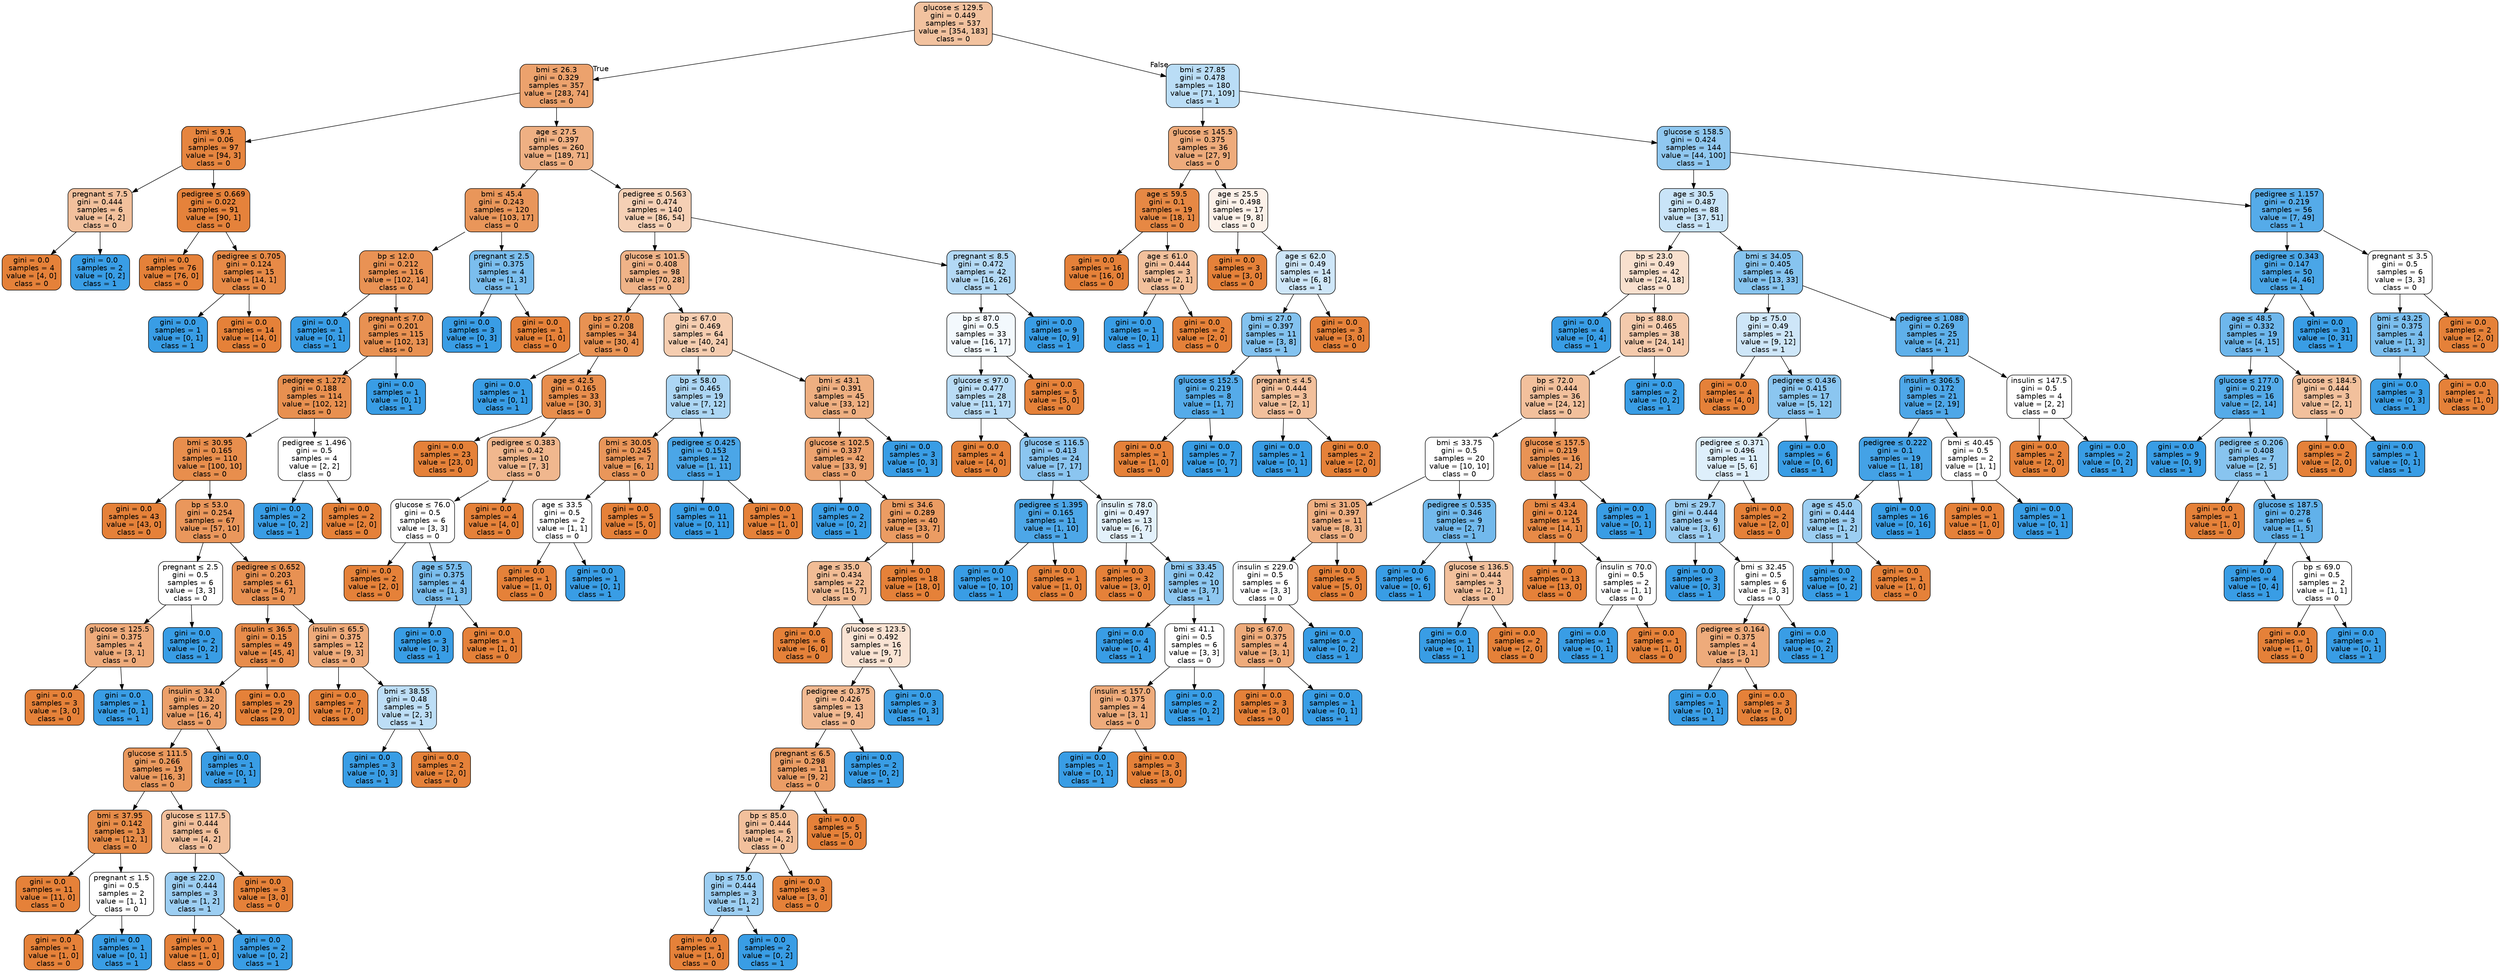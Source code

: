 digraph Tree {
node [shape=box, style="filled, rounded", color="black", fontname=helvetica] ;
edge [fontname=helvetica] ;
0 [label=<glucose &le; 129.5<br/>gini = 0.449<br/>samples = 537<br/>value = [354, 183]<br/>class = 0>, fillcolor="#f2c29f"] ;
1 [label=<bmi &le; 26.3<br/>gini = 0.329<br/>samples = 357<br/>value = [283, 74]<br/>class = 0>, fillcolor="#eca26d"] ;
0 -> 1 [labeldistance=2.5, labelangle=45, headlabel="True"] ;
2 [label=<bmi &le; 9.1<br/>gini = 0.06<br/>samples = 97<br/>value = [94, 3]<br/>class = 0>, fillcolor="#e6853f"] ;
1 -> 2 ;
3 [label=<pregnant &le; 7.5<br/>gini = 0.444<br/>samples = 6<br/>value = [4, 2]<br/>class = 0>, fillcolor="#f2c09c"] ;
2 -> 3 ;
4 [label=<gini = 0.0<br/>samples = 4<br/>value = [4, 0]<br/>class = 0>, fillcolor="#e58139"] ;
3 -> 4 ;
5 [label=<gini = 0.0<br/>samples = 2<br/>value = [0, 2]<br/>class = 1>, fillcolor="#399de5"] ;
3 -> 5 ;
6 [label=<pedigree &le; 0.669<br/>gini = 0.022<br/>samples = 91<br/>value = [90, 1]<br/>class = 0>, fillcolor="#e5823b"] ;
2 -> 6 ;
7 [label=<gini = 0.0<br/>samples = 76<br/>value = [76, 0]<br/>class = 0>, fillcolor="#e58139"] ;
6 -> 7 ;
8 [label=<pedigree &le; 0.705<br/>gini = 0.124<br/>samples = 15<br/>value = [14, 1]<br/>class = 0>, fillcolor="#e78a47"] ;
6 -> 8 ;
9 [label=<gini = 0.0<br/>samples = 1<br/>value = [0, 1]<br/>class = 1>, fillcolor="#399de5"] ;
8 -> 9 ;
10 [label=<gini = 0.0<br/>samples = 14<br/>value = [14, 0]<br/>class = 0>, fillcolor="#e58139"] ;
8 -> 10 ;
11 [label=<age &le; 27.5<br/>gini = 0.397<br/>samples = 260<br/>value = [189, 71]<br/>class = 0>, fillcolor="#efb083"] ;
1 -> 11 ;
12 [label=<bmi &le; 45.4<br/>gini = 0.243<br/>samples = 120<br/>value = [103, 17]<br/>class = 0>, fillcolor="#e9965a"] ;
11 -> 12 ;
13 [label=<bp &le; 12.0<br/>gini = 0.212<br/>samples = 116<br/>value = [102, 14]<br/>class = 0>, fillcolor="#e99254"] ;
12 -> 13 ;
14 [label=<gini = 0.0<br/>samples = 1<br/>value = [0, 1]<br/>class = 1>, fillcolor="#399de5"] ;
13 -> 14 ;
15 [label=<pregnant &le; 7.0<br/>gini = 0.201<br/>samples = 115<br/>value = [102, 13]<br/>class = 0>, fillcolor="#e89152"] ;
13 -> 15 ;
16 [label=<pedigree &le; 1.272<br/>gini = 0.188<br/>samples = 114<br/>value = [102, 12]<br/>class = 0>, fillcolor="#e89050"] ;
15 -> 16 ;
17 [label=<bmi &le; 30.95<br/>gini = 0.165<br/>samples = 110<br/>value = [100, 10]<br/>class = 0>, fillcolor="#e88e4d"] ;
16 -> 17 ;
18 [label=<gini = 0.0<br/>samples = 43<br/>value = [43, 0]<br/>class = 0>, fillcolor="#e58139"] ;
17 -> 18 ;
19 [label=<bp &le; 53.0<br/>gini = 0.254<br/>samples = 67<br/>value = [57, 10]<br/>class = 0>, fillcolor="#ea975c"] ;
17 -> 19 ;
20 [label=<pregnant &le; 2.5<br/>gini = 0.5<br/>samples = 6<br/>value = [3, 3]<br/>class = 0>, fillcolor="#ffffff"] ;
19 -> 20 ;
21 [label=<glucose &le; 125.5<br/>gini = 0.375<br/>samples = 4<br/>value = [3, 1]<br/>class = 0>, fillcolor="#eeab7b"] ;
20 -> 21 ;
22 [label=<gini = 0.0<br/>samples = 3<br/>value = [3, 0]<br/>class = 0>, fillcolor="#e58139"] ;
21 -> 22 ;
23 [label=<gini = 0.0<br/>samples = 1<br/>value = [0, 1]<br/>class = 1>, fillcolor="#399de5"] ;
21 -> 23 ;
24 [label=<gini = 0.0<br/>samples = 2<br/>value = [0, 2]<br/>class = 1>, fillcolor="#399de5"] ;
20 -> 24 ;
25 [label=<pedigree &le; 0.652<br/>gini = 0.203<br/>samples = 61<br/>value = [54, 7]<br/>class = 0>, fillcolor="#e89153"] ;
19 -> 25 ;
26 [label=<insulin &le; 36.5<br/>gini = 0.15<br/>samples = 49<br/>value = [45, 4]<br/>class = 0>, fillcolor="#e78c4b"] ;
25 -> 26 ;
27 [label=<insulin &le; 34.0<br/>gini = 0.32<br/>samples = 20<br/>value = [16, 4]<br/>class = 0>, fillcolor="#eca06a"] ;
26 -> 27 ;
28 [label=<glucose &le; 111.5<br/>gini = 0.266<br/>samples = 19<br/>value = [16, 3]<br/>class = 0>, fillcolor="#ea995e"] ;
27 -> 28 ;
29 [label=<bmi &le; 37.95<br/>gini = 0.142<br/>samples = 13<br/>value = [12, 1]<br/>class = 0>, fillcolor="#e78c49"] ;
28 -> 29 ;
30 [label=<gini = 0.0<br/>samples = 11<br/>value = [11, 0]<br/>class = 0>, fillcolor="#e58139"] ;
29 -> 30 ;
31 [label=<pregnant &le; 1.5<br/>gini = 0.5<br/>samples = 2<br/>value = [1, 1]<br/>class = 0>, fillcolor="#ffffff"] ;
29 -> 31 ;
32 [label=<gini = 0.0<br/>samples = 1<br/>value = [1, 0]<br/>class = 0>, fillcolor="#e58139"] ;
31 -> 32 ;
33 [label=<gini = 0.0<br/>samples = 1<br/>value = [0, 1]<br/>class = 1>, fillcolor="#399de5"] ;
31 -> 33 ;
34 [label=<glucose &le; 117.5<br/>gini = 0.444<br/>samples = 6<br/>value = [4, 2]<br/>class = 0>, fillcolor="#f2c09c"] ;
28 -> 34 ;
35 [label=<age &le; 22.0<br/>gini = 0.444<br/>samples = 3<br/>value = [1, 2]<br/>class = 1>, fillcolor="#9ccef2"] ;
34 -> 35 ;
36 [label=<gini = 0.0<br/>samples = 1<br/>value = [1, 0]<br/>class = 0>, fillcolor="#e58139"] ;
35 -> 36 ;
37 [label=<gini = 0.0<br/>samples = 2<br/>value = [0, 2]<br/>class = 1>, fillcolor="#399de5"] ;
35 -> 37 ;
38 [label=<gini = 0.0<br/>samples = 3<br/>value = [3, 0]<br/>class = 0>, fillcolor="#e58139"] ;
34 -> 38 ;
39 [label=<gini = 0.0<br/>samples = 1<br/>value = [0, 1]<br/>class = 1>, fillcolor="#399de5"] ;
27 -> 39 ;
40 [label=<gini = 0.0<br/>samples = 29<br/>value = [29, 0]<br/>class = 0>, fillcolor="#e58139"] ;
26 -> 40 ;
41 [label=<insulin &le; 65.5<br/>gini = 0.375<br/>samples = 12<br/>value = [9, 3]<br/>class = 0>, fillcolor="#eeab7b"] ;
25 -> 41 ;
42 [label=<gini = 0.0<br/>samples = 7<br/>value = [7, 0]<br/>class = 0>, fillcolor="#e58139"] ;
41 -> 42 ;
43 [label=<bmi &le; 38.55<br/>gini = 0.48<br/>samples = 5<br/>value = [2, 3]<br/>class = 1>, fillcolor="#bddef6"] ;
41 -> 43 ;
44 [label=<gini = 0.0<br/>samples = 3<br/>value = [0, 3]<br/>class = 1>, fillcolor="#399de5"] ;
43 -> 44 ;
45 [label=<gini = 0.0<br/>samples = 2<br/>value = [2, 0]<br/>class = 0>, fillcolor="#e58139"] ;
43 -> 45 ;
46 [label=<pedigree &le; 1.496<br/>gini = 0.5<br/>samples = 4<br/>value = [2, 2]<br/>class = 0>, fillcolor="#ffffff"] ;
16 -> 46 ;
47 [label=<gini = 0.0<br/>samples = 2<br/>value = [0, 2]<br/>class = 1>, fillcolor="#399de5"] ;
46 -> 47 ;
48 [label=<gini = 0.0<br/>samples = 2<br/>value = [2, 0]<br/>class = 0>, fillcolor="#e58139"] ;
46 -> 48 ;
49 [label=<gini = 0.0<br/>samples = 1<br/>value = [0, 1]<br/>class = 1>, fillcolor="#399de5"] ;
15 -> 49 ;
50 [label=<pregnant &le; 2.5<br/>gini = 0.375<br/>samples = 4<br/>value = [1, 3]<br/>class = 1>, fillcolor="#7bbeee"] ;
12 -> 50 ;
51 [label=<gini = 0.0<br/>samples = 3<br/>value = [0, 3]<br/>class = 1>, fillcolor="#399de5"] ;
50 -> 51 ;
52 [label=<gini = 0.0<br/>samples = 1<br/>value = [1, 0]<br/>class = 0>, fillcolor="#e58139"] ;
50 -> 52 ;
53 [label=<pedigree &le; 0.563<br/>gini = 0.474<br/>samples = 140<br/>value = [86, 54]<br/>class = 0>, fillcolor="#f5d0b5"] ;
11 -> 53 ;
54 [label=<glucose &le; 101.5<br/>gini = 0.408<br/>samples = 98<br/>value = [70, 28]<br/>class = 0>, fillcolor="#efb388"] ;
53 -> 54 ;
55 [label=<bp &le; 27.0<br/>gini = 0.208<br/>samples = 34<br/>value = [30, 4]<br/>class = 0>, fillcolor="#e89253"] ;
54 -> 55 ;
56 [label=<gini = 0.0<br/>samples = 1<br/>value = [0, 1]<br/>class = 1>, fillcolor="#399de5"] ;
55 -> 56 ;
57 [label=<age &le; 42.5<br/>gini = 0.165<br/>samples = 33<br/>value = [30, 3]<br/>class = 0>, fillcolor="#e88e4d"] ;
55 -> 57 ;
58 [label=<gini = 0.0<br/>samples = 23<br/>value = [23, 0]<br/>class = 0>, fillcolor="#e58139"] ;
57 -> 58 ;
59 [label=<pedigree &le; 0.383<br/>gini = 0.42<br/>samples = 10<br/>value = [7, 3]<br/>class = 0>, fillcolor="#f0b78e"] ;
57 -> 59 ;
60 [label=<glucose &le; 76.0<br/>gini = 0.5<br/>samples = 6<br/>value = [3, 3]<br/>class = 0>, fillcolor="#ffffff"] ;
59 -> 60 ;
61 [label=<gini = 0.0<br/>samples = 2<br/>value = [2, 0]<br/>class = 0>, fillcolor="#e58139"] ;
60 -> 61 ;
62 [label=<age &le; 57.5<br/>gini = 0.375<br/>samples = 4<br/>value = [1, 3]<br/>class = 1>, fillcolor="#7bbeee"] ;
60 -> 62 ;
63 [label=<gini = 0.0<br/>samples = 3<br/>value = [0, 3]<br/>class = 1>, fillcolor="#399de5"] ;
62 -> 63 ;
64 [label=<gini = 0.0<br/>samples = 1<br/>value = [1, 0]<br/>class = 0>, fillcolor="#e58139"] ;
62 -> 64 ;
65 [label=<gini = 0.0<br/>samples = 4<br/>value = [4, 0]<br/>class = 0>, fillcolor="#e58139"] ;
59 -> 65 ;
66 [label=<bp &le; 67.0<br/>gini = 0.469<br/>samples = 64<br/>value = [40, 24]<br/>class = 0>, fillcolor="#f5cdb0"] ;
54 -> 66 ;
67 [label=<bp &le; 58.0<br/>gini = 0.465<br/>samples = 19<br/>value = [7, 12]<br/>class = 1>, fillcolor="#acd6f4"] ;
66 -> 67 ;
68 [label=<bmi &le; 30.05<br/>gini = 0.245<br/>samples = 7<br/>value = [6, 1]<br/>class = 0>, fillcolor="#e9965a"] ;
67 -> 68 ;
69 [label=<age &le; 33.5<br/>gini = 0.5<br/>samples = 2<br/>value = [1, 1]<br/>class = 0>, fillcolor="#ffffff"] ;
68 -> 69 ;
70 [label=<gini = 0.0<br/>samples = 1<br/>value = [1, 0]<br/>class = 0>, fillcolor="#e58139"] ;
69 -> 70 ;
71 [label=<gini = 0.0<br/>samples = 1<br/>value = [0, 1]<br/>class = 1>, fillcolor="#399de5"] ;
69 -> 71 ;
72 [label=<gini = 0.0<br/>samples = 5<br/>value = [5, 0]<br/>class = 0>, fillcolor="#e58139"] ;
68 -> 72 ;
73 [label=<pedigree &le; 0.425<br/>gini = 0.153<br/>samples = 12<br/>value = [1, 11]<br/>class = 1>, fillcolor="#4ba6e7"] ;
67 -> 73 ;
74 [label=<gini = 0.0<br/>samples = 11<br/>value = [0, 11]<br/>class = 1>, fillcolor="#399de5"] ;
73 -> 74 ;
75 [label=<gini = 0.0<br/>samples = 1<br/>value = [1, 0]<br/>class = 0>, fillcolor="#e58139"] ;
73 -> 75 ;
76 [label=<bmi &le; 43.1<br/>gini = 0.391<br/>samples = 45<br/>value = [33, 12]<br/>class = 0>, fillcolor="#eeaf81"] ;
66 -> 76 ;
77 [label=<glucose &le; 102.5<br/>gini = 0.337<br/>samples = 42<br/>value = [33, 9]<br/>class = 0>, fillcolor="#eca36f"] ;
76 -> 77 ;
78 [label=<gini = 0.0<br/>samples = 2<br/>value = [0, 2]<br/>class = 1>, fillcolor="#399de5"] ;
77 -> 78 ;
79 [label=<bmi &le; 34.6<br/>gini = 0.289<br/>samples = 40<br/>value = [33, 7]<br/>class = 0>, fillcolor="#eb9c63"] ;
77 -> 79 ;
80 [label=<age &le; 35.0<br/>gini = 0.434<br/>samples = 22<br/>value = [15, 7]<br/>class = 0>, fillcolor="#f1bc95"] ;
79 -> 80 ;
81 [label=<gini = 0.0<br/>samples = 6<br/>value = [6, 0]<br/>class = 0>, fillcolor="#e58139"] ;
80 -> 81 ;
82 [label=<glucose &le; 123.5<br/>gini = 0.492<br/>samples = 16<br/>value = [9, 7]<br/>class = 0>, fillcolor="#f9e3d3"] ;
80 -> 82 ;
83 [label=<pedigree &le; 0.375<br/>gini = 0.426<br/>samples = 13<br/>value = [9, 4]<br/>class = 0>, fillcolor="#f1b991"] ;
82 -> 83 ;
84 [label=<pregnant &le; 6.5<br/>gini = 0.298<br/>samples = 11<br/>value = [9, 2]<br/>class = 0>, fillcolor="#eb9d65"] ;
83 -> 84 ;
85 [label=<bp &le; 85.0<br/>gini = 0.444<br/>samples = 6<br/>value = [4, 2]<br/>class = 0>, fillcolor="#f2c09c"] ;
84 -> 85 ;
86 [label=<bp &le; 75.0<br/>gini = 0.444<br/>samples = 3<br/>value = [1, 2]<br/>class = 1>, fillcolor="#9ccef2"] ;
85 -> 86 ;
87 [label=<gini = 0.0<br/>samples = 1<br/>value = [1, 0]<br/>class = 0>, fillcolor="#e58139"] ;
86 -> 87 ;
88 [label=<gini = 0.0<br/>samples = 2<br/>value = [0, 2]<br/>class = 1>, fillcolor="#399de5"] ;
86 -> 88 ;
89 [label=<gini = 0.0<br/>samples = 3<br/>value = [3, 0]<br/>class = 0>, fillcolor="#e58139"] ;
85 -> 89 ;
90 [label=<gini = 0.0<br/>samples = 5<br/>value = [5, 0]<br/>class = 0>, fillcolor="#e58139"] ;
84 -> 90 ;
91 [label=<gini = 0.0<br/>samples = 2<br/>value = [0, 2]<br/>class = 1>, fillcolor="#399de5"] ;
83 -> 91 ;
92 [label=<gini = 0.0<br/>samples = 3<br/>value = [0, 3]<br/>class = 1>, fillcolor="#399de5"] ;
82 -> 92 ;
93 [label=<gini = 0.0<br/>samples = 18<br/>value = [18, 0]<br/>class = 0>, fillcolor="#e58139"] ;
79 -> 93 ;
94 [label=<gini = 0.0<br/>samples = 3<br/>value = [0, 3]<br/>class = 1>, fillcolor="#399de5"] ;
76 -> 94 ;
95 [label=<pregnant &le; 8.5<br/>gini = 0.472<br/>samples = 42<br/>value = [16, 26]<br/>class = 1>, fillcolor="#b3d9f5"] ;
53 -> 95 ;
96 [label=<bp &le; 87.0<br/>gini = 0.5<br/>samples = 33<br/>value = [16, 17]<br/>class = 1>, fillcolor="#f3f9fd"] ;
95 -> 96 ;
97 [label=<glucose &le; 97.0<br/>gini = 0.477<br/>samples = 28<br/>value = [11, 17]<br/>class = 1>, fillcolor="#b9dcf6"] ;
96 -> 97 ;
98 [label=<gini = 0.0<br/>samples = 4<br/>value = [4, 0]<br/>class = 0>, fillcolor="#e58139"] ;
97 -> 98 ;
99 [label=<glucose &le; 116.5<br/>gini = 0.413<br/>samples = 24<br/>value = [7, 17]<br/>class = 1>, fillcolor="#8bc5f0"] ;
97 -> 99 ;
100 [label=<pedigree &le; 1.395<br/>gini = 0.165<br/>samples = 11<br/>value = [1, 10]<br/>class = 1>, fillcolor="#4da7e8"] ;
99 -> 100 ;
101 [label=<gini = 0.0<br/>samples = 10<br/>value = [0, 10]<br/>class = 1>, fillcolor="#399de5"] ;
100 -> 101 ;
102 [label=<gini = 0.0<br/>samples = 1<br/>value = [1, 0]<br/>class = 0>, fillcolor="#e58139"] ;
100 -> 102 ;
103 [label=<insulin &le; 78.0<br/>gini = 0.497<br/>samples = 13<br/>value = [6, 7]<br/>class = 1>, fillcolor="#e3f1fb"] ;
99 -> 103 ;
104 [label=<gini = 0.0<br/>samples = 3<br/>value = [3, 0]<br/>class = 0>, fillcolor="#e58139"] ;
103 -> 104 ;
105 [label=<bmi &le; 33.45<br/>gini = 0.42<br/>samples = 10<br/>value = [3, 7]<br/>class = 1>, fillcolor="#8ec7f0"] ;
103 -> 105 ;
106 [label=<gini = 0.0<br/>samples = 4<br/>value = [0, 4]<br/>class = 1>, fillcolor="#399de5"] ;
105 -> 106 ;
107 [label=<bmi &le; 41.1<br/>gini = 0.5<br/>samples = 6<br/>value = [3, 3]<br/>class = 0>, fillcolor="#ffffff"] ;
105 -> 107 ;
108 [label=<insulin &le; 157.0<br/>gini = 0.375<br/>samples = 4<br/>value = [3, 1]<br/>class = 0>, fillcolor="#eeab7b"] ;
107 -> 108 ;
109 [label=<gini = 0.0<br/>samples = 1<br/>value = [0, 1]<br/>class = 1>, fillcolor="#399de5"] ;
108 -> 109 ;
110 [label=<gini = 0.0<br/>samples = 3<br/>value = [3, 0]<br/>class = 0>, fillcolor="#e58139"] ;
108 -> 110 ;
111 [label=<gini = 0.0<br/>samples = 2<br/>value = [0, 2]<br/>class = 1>, fillcolor="#399de5"] ;
107 -> 111 ;
112 [label=<gini = 0.0<br/>samples = 5<br/>value = [5, 0]<br/>class = 0>, fillcolor="#e58139"] ;
96 -> 112 ;
113 [label=<gini = 0.0<br/>samples = 9<br/>value = [0, 9]<br/>class = 1>, fillcolor="#399de5"] ;
95 -> 113 ;
114 [label=<bmi &le; 27.85<br/>gini = 0.478<br/>samples = 180<br/>value = [71, 109]<br/>class = 1>, fillcolor="#baddf6"] ;
0 -> 114 [labeldistance=2.5, labelangle=-45, headlabel="False"] ;
115 [label=<glucose &le; 145.5<br/>gini = 0.375<br/>samples = 36<br/>value = [27, 9]<br/>class = 0>, fillcolor="#eeab7b"] ;
114 -> 115 ;
116 [label=<age &le; 59.5<br/>gini = 0.1<br/>samples = 19<br/>value = [18, 1]<br/>class = 0>, fillcolor="#e68844"] ;
115 -> 116 ;
117 [label=<gini = 0.0<br/>samples = 16<br/>value = [16, 0]<br/>class = 0>, fillcolor="#e58139"] ;
116 -> 117 ;
118 [label=<age &le; 61.0<br/>gini = 0.444<br/>samples = 3<br/>value = [2, 1]<br/>class = 0>, fillcolor="#f2c09c"] ;
116 -> 118 ;
119 [label=<gini = 0.0<br/>samples = 1<br/>value = [0, 1]<br/>class = 1>, fillcolor="#399de5"] ;
118 -> 119 ;
120 [label=<gini = 0.0<br/>samples = 2<br/>value = [2, 0]<br/>class = 0>, fillcolor="#e58139"] ;
118 -> 120 ;
121 [label=<age &le; 25.5<br/>gini = 0.498<br/>samples = 17<br/>value = [9, 8]<br/>class = 0>, fillcolor="#fcf1e9"] ;
115 -> 121 ;
122 [label=<gini = 0.0<br/>samples = 3<br/>value = [3, 0]<br/>class = 0>, fillcolor="#e58139"] ;
121 -> 122 ;
123 [label=<age &le; 62.0<br/>gini = 0.49<br/>samples = 14<br/>value = [6, 8]<br/>class = 1>, fillcolor="#cee6f8"] ;
121 -> 123 ;
124 [label=<bmi &le; 27.0<br/>gini = 0.397<br/>samples = 11<br/>value = [3, 8]<br/>class = 1>, fillcolor="#83c2ef"] ;
123 -> 124 ;
125 [label=<glucose &le; 152.5<br/>gini = 0.219<br/>samples = 8<br/>value = [1, 7]<br/>class = 1>, fillcolor="#55abe9"] ;
124 -> 125 ;
126 [label=<gini = 0.0<br/>samples = 1<br/>value = [1, 0]<br/>class = 0>, fillcolor="#e58139"] ;
125 -> 126 ;
127 [label=<gini = 0.0<br/>samples = 7<br/>value = [0, 7]<br/>class = 1>, fillcolor="#399de5"] ;
125 -> 127 ;
128 [label=<pregnant &le; 4.5<br/>gini = 0.444<br/>samples = 3<br/>value = [2, 1]<br/>class = 0>, fillcolor="#f2c09c"] ;
124 -> 128 ;
129 [label=<gini = 0.0<br/>samples = 1<br/>value = [0, 1]<br/>class = 1>, fillcolor="#399de5"] ;
128 -> 129 ;
130 [label=<gini = 0.0<br/>samples = 2<br/>value = [2, 0]<br/>class = 0>, fillcolor="#e58139"] ;
128 -> 130 ;
131 [label=<gini = 0.0<br/>samples = 3<br/>value = [3, 0]<br/>class = 0>, fillcolor="#e58139"] ;
123 -> 131 ;
132 [label=<glucose &le; 158.5<br/>gini = 0.424<br/>samples = 144<br/>value = [44, 100]<br/>class = 1>, fillcolor="#90c8f0"] ;
114 -> 132 ;
133 [label=<age &le; 30.5<br/>gini = 0.487<br/>samples = 88<br/>value = [37, 51]<br/>class = 1>, fillcolor="#c9e4f8"] ;
132 -> 133 ;
134 [label=<bp &le; 23.0<br/>gini = 0.49<br/>samples = 42<br/>value = [24, 18]<br/>class = 0>, fillcolor="#f8e0ce"] ;
133 -> 134 ;
135 [label=<gini = 0.0<br/>samples = 4<br/>value = [0, 4]<br/>class = 1>, fillcolor="#399de5"] ;
134 -> 135 ;
136 [label=<bp &le; 88.0<br/>gini = 0.465<br/>samples = 38<br/>value = [24, 14]<br/>class = 0>, fillcolor="#f4caac"] ;
134 -> 136 ;
137 [label=<bp &le; 72.0<br/>gini = 0.444<br/>samples = 36<br/>value = [24, 12]<br/>class = 0>, fillcolor="#f2c09c"] ;
136 -> 137 ;
138 [label=<bmi &le; 33.75<br/>gini = 0.5<br/>samples = 20<br/>value = [10, 10]<br/>class = 0>, fillcolor="#ffffff"] ;
137 -> 138 ;
139 [label=<bmi &le; 31.05<br/>gini = 0.397<br/>samples = 11<br/>value = [8, 3]<br/>class = 0>, fillcolor="#efb083"] ;
138 -> 139 ;
140 [label=<insulin &le; 229.0<br/>gini = 0.5<br/>samples = 6<br/>value = [3, 3]<br/>class = 0>, fillcolor="#ffffff"] ;
139 -> 140 ;
141 [label=<bp &le; 67.0<br/>gini = 0.375<br/>samples = 4<br/>value = [3, 1]<br/>class = 0>, fillcolor="#eeab7b"] ;
140 -> 141 ;
142 [label=<gini = 0.0<br/>samples = 3<br/>value = [3, 0]<br/>class = 0>, fillcolor="#e58139"] ;
141 -> 142 ;
143 [label=<gini = 0.0<br/>samples = 1<br/>value = [0, 1]<br/>class = 1>, fillcolor="#399de5"] ;
141 -> 143 ;
144 [label=<gini = 0.0<br/>samples = 2<br/>value = [0, 2]<br/>class = 1>, fillcolor="#399de5"] ;
140 -> 144 ;
145 [label=<gini = 0.0<br/>samples = 5<br/>value = [5, 0]<br/>class = 0>, fillcolor="#e58139"] ;
139 -> 145 ;
146 [label=<pedigree &le; 0.535<br/>gini = 0.346<br/>samples = 9<br/>value = [2, 7]<br/>class = 1>, fillcolor="#72b9ec"] ;
138 -> 146 ;
147 [label=<gini = 0.0<br/>samples = 6<br/>value = [0, 6]<br/>class = 1>, fillcolor="#399de5"] ;
146 -> 147 ;
148 [label=<glucose &le; 136.5<br/>gini = 0.444<br/>samples = 3<br/>value = [2, 1]<br/>class = 0>, fillcolor="#f2c09c"] ;
146 -> 148 ;
149 [label=<gini = 0.0<br/>samples = 1<br/>value = [0, 1]<br/>class = 1>, fillcolor="#399de5"] ;
148 -> 149 ;
150 [label=<gini = 0.0<br/>samples = 2<br/>value = [2, 0]<br/>class = 0>, fillcolor="#e58139"] ;
148 -> 150 ;
151 [label=<glucose &le; 157.5<br/>gini = 0.219<br/>samples = 16<br/>value = [14, 2]<br/>class = 0>, fillcolor="#e99355"] ;
137 -> 151 ;
152 [label=<bmi &le; 43.4<br/>gini = 0.124<br/>samples = 15<br/>value = [14, 1]<br/>class = 0>, fillcolor="#e78a47"] ;
151 -> 152 ;
153 [label=<gini = 0.0<br/>samples = 13<br/>value = [13, 0]<br/>class = 0>, fillcolor="#e58139"] ;
152 -> 153 ;
154 [label=<insulin &le; 70.0<br/>gini = 0.5<br/>samples = 2<br/>value = [1, 1]<br/>class = 0>, fillcolor="#ffffff"] ;
152 -> 154 ;
155 [label=<gini = 0.0<br/>samples = 1<br/>value = [0, 1]<br/>class = 1>, fillcolor="#399de5"] ;
154 -> 155 ;
156 [label=<gini = 0.0<br/>samples = 1<br/>value = [1, 0]<br/>class = 0>, fillcolor="#e58139"] ;
154 -> 156 ;
157 [label=<gini = 0.0<br/>samples = 1<br/>value = [0, 1]<br/>class = 1>, fillcolor="#399de5"] ;
151 -> 157 ;
158 [label=<gini = 0.0<br/>samples = 2<br/>value = [0, 2]<br/>class = 1>, fillcolor="#399de5"] ;
136 -> 158 ;
159 [label=<bmi &le; 34.05<br/>gini = 0.405<br/>samples = 46<br/>value = [13, 33]<br/>class = 1>, fillcolor="#87c4ef"] ;
133 -> 159 ;
160 [label=<bp &le; 75.0<br/>gini = 0.49<br/>samples = 21<br/>value = [9, 12]<br/>class = 1>, fillcolor="#cee6f8"] ;
159 -> 160 ;
161 [label=<gini = 0.0<br/>samples = 4<br/>value = [4, 0]<br/>class = 0>, fillcolor="#e58139"] ;
160 -> 161 ;
162 [label=<pedigree &le; 0.436<br/>gini = 0.415<br/>samples = 17<br/>value = [5, 12]<br/>class = 1>, fillcolor="#8bc6f0"] ;
160 -> 162 ;
163 [label=<pedigree &le; 0.371<br/>gini = 0.496<br/>samples = 11<br/>value = [5, 6]<br/>class = 1>, fillcolor="#deeffb"] ;
162 -> 163 ;
164 [label=<bmi &le; 29.7<br/>gini = 0.444<br/>samples = 9<br/>value = [3, 6]<br/>class = 1>, fillcolor="#9ccef2"] ;
163 -> 164 ;
165 [label=<gini = 0.0<br/>samples = 3<br/>value = [0, 3]<br/>class = 1>, fillcolor="#399de5"] ;
164 -> 165 ;
166 [label=<bmi &le; 32.45<br/>gini = 0.5<br/>samples = 6<br/>value = [3, 3]<br/>class = 0>, fillcolor="#ffffff"] ;
164 -> 166 ;
167 [label=<pedigree &le; 0.164<br/>gini = 0.375<br/>samples = 4<br/>value = [3, 1]<br/>class = 0>, fillcolor="#eeab7b"] ;
166 -> 167 ;
168 [label=<gini = 0.0<br/>samples = 1<br/>value = [0, 1]<br/>class = 1>, fillcolor="#399de5"] ;
167 -> 168 ;
169 [label=<gini = 0.0<br/>samples = 3<br/>value = [3, 0]<br/>class = 0>, fillcolor="#e58139"] ;
167 -> 169 ;
170 [label=<gini = 0.0<br/>samples = 2<br/>value = [0, 2]<br/>class = 1>, fillcolor="#399de5"] ;
166 -> 170 ;
171 [label=<gini = 0.0<br/>samples = 2<br/>value = [2, 0]<br/>class = 0>, fillcolor="#e58139"] ;
163 -> 171 ;
172 [label=<gini = 0.0<br/>samples = 6<br/>value = [0, 6]<br/>class = 1>, fillcolor="#399de5"] ;
162 -> 172 ;
173 [label=<pedigree &le; 1.088<br/>gini = 0.269<br/>samples = 25<br/>value = [4, 21]<br/>class = 1>, fillcolor="#5fb0ea"] ;
159 -> 173 ;
174 [label=<insulin &le; 306.5<br/>gini = 0.172<br/>samples = 21<br/>value = [2, 19]<br/>class = 1>, fillcolor="#4ea7e8"] ;
173 -> 174 ;
175 [label=<pedigree &le; 0.222<br/>gini = 0.1<br/>samples = 19<br/>value = [1, 18]<br/>class = 1>, fillcolor="#44a2e6"] ;
174 -> 175 ;
176 [label=<age &le; 45.0<br/>gini = 0.444<br/>samples = 3<br/>value = [1, 2]<br/>class = 1>, fillcolor="#9ccef2"] ;
175 -> 176 ;
177 [label=<gini = 0.0<br/>samples = 2<br/>value = [0, 2]<br/>class = 1>, fillcolor="#399de5"] ;
176 -> 177 ;
178 [label=<gini = 0.0<br/>samples = 1<br/>value = [1, 0]<br/>class = 0>, fillcolor="#e58139"] ;
176 -> 178 ;
179 [label=<gini = 0.0<br/>samples = 16<br/>value = [0, 16]<br/>class = 1>, fillcolor="#399de5"] ;
175 -> 179 ;
180 [label=<bmi &le; 40.45<br/>gini = 0.5<br/>samples = 2<br/>value = [1, 1]<br/>class = 0>, fillcolor="#ffffff"] ;
174 -> 180 ;
181 [label=<gini = 0.0<br/>samples = 1<br/>value = [1, 0]<br/>class = 0>, fillcolor="#e58139"] ;
180 -> 181 ;
182 [label=<gini = 0.0<br/>samples = 1<br/>value = [0, 1]<br/>class = 1>, fillcolor="#399de5"] ;
180 -> 182 ;
183 [label=<insulin &le; 147.5<br/>gini = 0.5<br/>samples = 4<br/>value = [2, 2]<br/>class = 0>, fillcolor="#ffffff"] ;
173 -> 183 ;
184 [label=<gini = 0.0<br/>samples = 2<br/>value = [2, 0]<br/>class = 0>, fillcolor="#e58139"] ;
183 -> 184 ;
185 [label=<gini = 0.0<br/>samples = 2<br/>value = [0, 2]<br/>class = 1>, fillcolor="#399de5"] ;
183 -> 185 ;
186 [label=<pedigree &le; 1.157<br/>gini = 0.219<br/>samples = 56<br/>value = [7, 49]<br/>class = 1>, fillcolor="#55abe9"] ;
132 -> 186 ;
187 [label=<pedigree &le; 0.343<br/>gini = 0.147<br/>samples = 50<br/>value = [4, 46]<br/>class = 1>, fillcolor="#4aa6e7"] ;
186 -> 187 ;
188 [label=<age &le; 48.5<br/>gini = 0.332<br/>samples = 19<br/>value = [4, 15]<br/>class = 1>, fillcolor="#6eb7ec"] ;
187 -> 188 ;
189 [label=<glucose &le; 177.0<br/>gini = 0.219<br/>samples = 16<br/>value = [2, 14]<br/>class = 1>, fillcolor="#55abe9"] ;
188 -> 189 ;
190 [label=<gini = 0.0<br/>samples = 9<br/>value = [0, 9]<br/>class = 1>, fillcolor="#399de5"] ;
189 -> 190 ;
191 [label=<pedigree &le; 0.206<br/>gini = 0.408<br/>samples = 7<br/>value = [2, 5]<br/>class = 1>, fillcolor="#88c4ef"] ;
189 -> 191 ;
192 [label=<gini = 0.0<br/>samples = 1<br/>value = [1, 0]<br/>class = 0>, fillcolor="#e58139"] ;
191 -> 192 ;
193 [label=<glucose &le; 187.5<br/>gini = 0.278<br/>samples = 6<br/>value = [1, 5]<br/>class = 1>, fillcolor="#61b1ea"] ;
191 -> 193 ;
194 [label=<gini = 0.0<br/>samples = 4<br/>value = [0, 4]<br/>class = 1>, fillcolor="#399de5"] ;
193 -> 194 ;
195 [label=<bp &le; 69.0<br/>gini = 0.5<br/>samples = 2<br/>value = [1, 1]<br/>class = 0>, fillcolor="#ffffff"] ;
193 -> 195 ;
196 [label=<gini = 0.0<br/>samples = 1<br/>value = [1, 0]<br/>class = 0>, fillcolor="#e58139"] ;
195 -> 196 ;
197 [label=<gini = 0.0<br/>samples = 1<br/>value = [0, 1]<br/>class = 1>, fillcolor="#399de5"] ;
195 -> 197 ;
198 [label=<glucose &le; 184.5<br/>gini = 0.444<br/>samples = 3<br/>value = [2, 1]<br/>class = 0>, fillcolor="#f2c09c"] ;
188 -> 198 ;
199 [label=<gini = 0.0<br/>samples = 2<br/>value = [2, 0]<br/>class = 0>, fillcolor="#e58139"] ;
198 -> 199 ;
200 [label=<gini = 0.0<br/>samples = 1<br/>value = [0, 1]<br/>class = 1>, fillcolor="#399de5"] ;
198 -> 200 ;
201 [label=<gini = 0.0<br/>samples = 31<br/>value = [0, 31]<br/>class = 1>, fillcolor="#399de5"] ;
187 -> 201 ;
202 [label=<pregnant &le; 3.5<br/>gini = 0.5<br/>samples = 6<br/>value = [3, 3]<br/>class = 0>, fillcolor="#ffffff"] ;
186 -> 202 ;
203 [label=<bmi &le; 43.25<br/>gini = 0.375<br/>samples = 4<br/>value = [1, 3]<br/>class = 1>, fillcolor="#7bbeee"] ;
202 -> 203 ;
204 [label=<gini = 0.0<br/>samples = 3<br/>value = [0, 3]<br/>class = 1>, fillcolor="#399de5"] ;
203 -> 204 ;
205 [label=<gini = 0.0<br/>samples = 1<br/>value = [1, 0]<br/>class = 0>, fillcolor="#e58139"] ;
203 -> 205 ;
206 [label=<gini = 0.0<br/>samples = 2<br/>value = [2, 0]<br/>class = 0>, fillcolor="#e58139"] ;
202 -> 206 ;
}